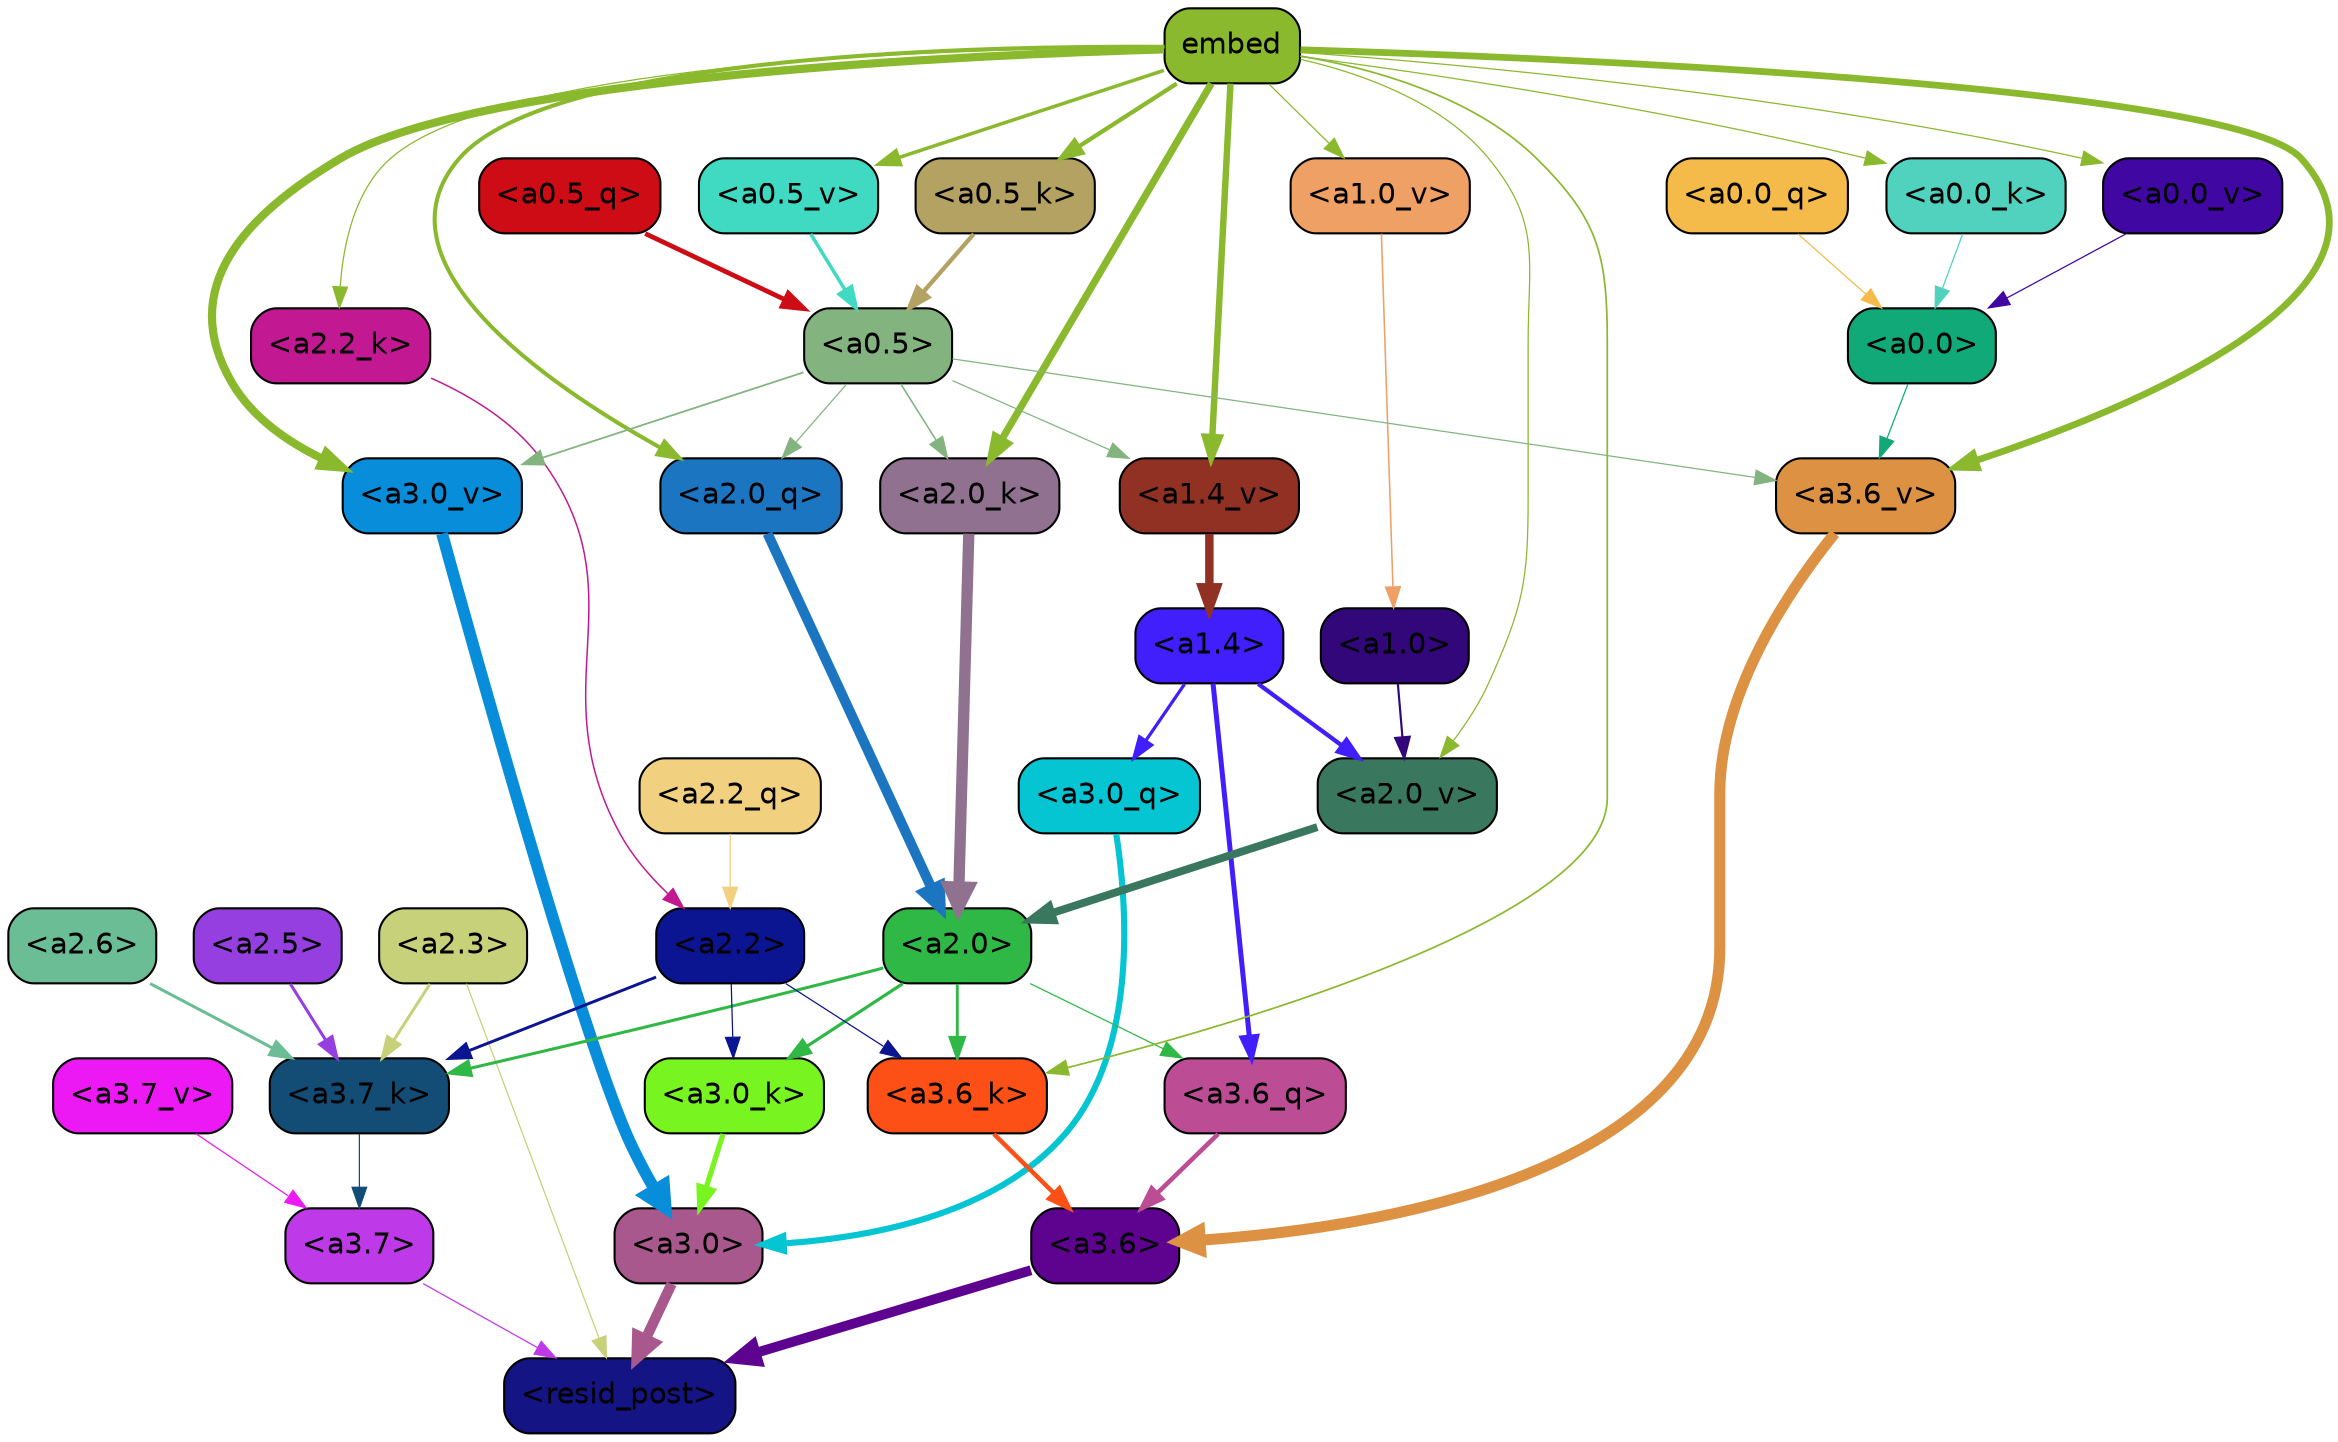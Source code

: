 strict digraph "" {
	graph [bgcolor=transparent,
		layout=dot,
		overlap=false,
		splines=true
	];
	"<a3.7>"	[color=black,
		fillcolor="#be39e8",
		fontname=Helvetica,
		shape=box,
		style="filled, rounded"];
	"<resid_post>"	[color=black,
		fillcolor="#141484",
		fontname=Helvetica,
		shape=box,
		style="filled, rounded"];
	"<a3.7>" -> "<resid_post>"	[color="#be39e8",
		penwidth=0.6];
	"<a3.6>"	[color=black,
		fillcolor="#5d0390",
		fontname=Helvetica,
		shape=box,
		style="filled, rounded"];
	"<a3.6>" -> "<resid_post>"	[color="#5d0390",
		penwidth=4.749041676521301];
	"<a3.0>"	[color=black,
		fillcolor="#a8588d",
		fontname=Helvetica,
		shape=box,
		style="filled, rounded"];
	"<a3.0>" -> "<resid_post>"	[color="#a8588d",
		penwidth=5.004215121269226];
	"<a2.3>"	[color=black,
		fillcolor="#c6d179",
		fontname=Helvetica,
		shape=box,
		style="filled, rounded"];
	"<a2.3>" -> "<resid_post>"	[color="#c6d179",
		penwidth=0.6];
	"<a3.7_k>"	[color=black,
		fillcolor="#134c75",
		fontname=Helvetica,
		shape=box,
		style="filled, rounded"];
	"<a2.3>" -> "<a3.7_k>"	[color="#c6d179",
		penwidth=1.4559586644172668];
	"<a3.6_q>"	[color=black,
		fillcolor="#bc4d95",
		fontname=Helvetica,
		shape=box,
		style="filled, rounded"];
	"<a3.6_q>" -> "<a3.6>"	[color="#bc4d95",
		penwidth=2.199681341648102];
	"<a3.0_q>"	[color=black,
		fillcolor="#05c5d2",
		fontname=Helvetica,
		shape=box,
		style="filled, rounded"];
	"<a3.0_q>" -> "<a3.0>"	[color="#05c5d2",
		penwidth=2.9459195733070374];
	"<a3.7_k>" -> "<a3.7>"	[color="#134c75",
		penwidth=0.6];
	"<a3.6_k>"	[color=black,
		fillcolor="#fc5016",
		fontname=Helvetica,
		shape=box,
		style="filled, rounded"];
	"<a3.6_k>" -> "<a3.6>"	[color="#fc5016",
		penwidth=2.13908451795578];
	"<a3.0_k>"	[color=black,
		fillcolor="#78f520",
		fontname=Helvetica,
		shape=box,
		style="filled, rounded"];
	"<a3.0_k>" -> "<a3.0>"	[color="#78f520",
		penwidth=2.520303964614868];
	"<a3.7_v>"	[color=black,
		fillcolor="#ed19f5",
		fontname=Helvetica,
		shape=box,
		style="filled, rounded"];
	"<a3.7_v>" -> "<a3.7>"	[color="#ed19f5",
		penwidth=0.6];
	"<a3.6_v>"	[color=black,
		fillcolor="#dd9143",
		fontname=Helvetica,
		shape=box,
		style="filled, rounded"];
	"<a3.6_v>" -> "<a3.6>"	[color="#dd9143",
		penwidth=5.297133803367615];
	"<a3.0_v>"	[color=black,
		fillcolor="#078dd9",
		fontname=Helvetica,
		shape=box,
		style="filled, rounded"];
	"<a3.0_v>" -> "<a3.0>"	[color="#078dd9",
		penwidth=5.680712580680847];
	"<a2.0>"	[color=black,
		fillcolor="#30b846",
		fontname=Helvetica,
		shape=box,
		style="filled, rounded"];
	"<a2.0>" -> "<a3.6_q>"	[color="#30b846",
		penwidth=0.6];
	"<a2.0>" -> "<a3.7_k>"	[color="#30b846",
		penwidth=1.4582423567771912];
	"<a2.0>" -> "<a3.6_k>"	[color="#30b846",
		penwidth=1.3792681694030762];
	"<a2.0>" -> "<a3.0_k>"	[color="#30b846",
		penwidth=1.5433646440505981];
	"<a1.4>"	[color=black,
		fillcolor="#411efc",
		fontname=Helvetica,
		shape=box,
		style="filled, rounded"];
	"<a1.4>" -> "<a3.6_q>"	[color="#411efc",
		penwidth=2.407962203025818];
	"<a1.4>" -> "<a3.0_q>"	[color="#411efc",
		penwidth=1.5490156412124634];
	"<a2.0_v>"	[color=black,
		fillcolor="#3a775f",
		fontname=Helvetica,
		shape=box,
		style="filled, rounded"];
	"<a1.4>" -> "<a2.0_v>"	[color="#411efc",
		penwidth=2.058677911758423];
	"<a2.6>"	[color=black,
		fillcolor="#6abd95",
		fontname=Helvetica,
		shape=box,
		style="filled, rounded"];
	"<a2.6>" -> "<a3.7_k>"	[color="#6abd95",
		penwidth=1.468173325061798];
	"<a2.5>"	[color=black,
		fillcolor="#963fe0",
		fontname=Helvetica,
		shape=box,
		style="filled, rounded"];
	"<a2.5>" -> "<a3.7_k>"	[color="#963fe0",
		penwidth=1.457568109035492];
	"<a2.2>"	[color=black,
		fillcolor="#0b1491",
		fontname=Helvetica,
		shape=box,
		style="filled, rounded"];
	"<a2.2>" -> "<a3.7_k>"	[color="#0b1491",
		penwidth=1.4199435114860535];
	"<a2.2>" -> "<a3.6_k>"	[color="#0b1491",
		penwidth=0.6];
	"<a2.2>" -> "<a3.0_k>"	[color="#0b1491",
		penwidth=0.6];
	embed	[color=black,
		fillcolor="#8ab92e",
		fontname=Helvetica,
		shape=box,
		style="filled, rounded"];
	embed -> "<a3.6_k>"	[color="#8ab92e",
		penwidth=0.8273519277572632];
	embed -> "<a3.6_v>"	[color="#8ab92e",
		penwidth=3.2414157912135124];
	embed -> "<a3.0_v>"	[color="#8ab92e",
		penwidth=3.929257571697235];
	"<a2.0_q>"	[color=black,
		fillcolor="#1b75c1",
		fontname=Helvetica,
		shape=box,
		style="filled, rounded"];
	embed -> "<a2.0_q>"	[color="#8ab92e",
		penwidth=1.9435837268829346];
	"<a2.2_k>"	[color=black,
		fillcolor="#c21992",
		fontname=Helvetica,
		shape=box,
		style="filled, rounded"];
	embed -> "<a2.2_k>"	[color="#8ab92e",
		penwidth=0.6];
	"<a2.0_k>"	[color=black,
		fillcolor="#907290",
		fontname=Helvetica,
		shape=box,
		style="filled, rounded"];
	embed -> "<a2.0_k>"	[color="#8ab92e",
		penwidth=3.4579111337661743];
	embed -> "<a2.0_v>"	[color="#8ab92e",
		penwidth=0.6];
	"<a1.4_v>"	[color=black,
		fillcolor="#903124",
		fontname=Helvetica,
		shape=box,
		style="filled, rounded"];
	embed -> "<a1.4_v>"	[color="#8ab92e",
		penwidth=3.0905416011810303];
	"<a1.0_v>"	[color=black,
		fillcolor="#efa065",
		fontname=Helvetica,
		shape=box,
		style="filled, rounded"];
	embed -> "<a1.0_v>"	[color="#8ab92e",
		penwidth=0.6];
	"<a0.5_k>"	[color=black,
		fillcolor="#b3a261",
		fontname=Helvetica,
		shape=box,
		style="filled, rounded"];
	embed -> "<a0.5_k>"	[color="#8ab92e",
		penwidth=2.0672929286956787];
	"<a0.0_k>"	[color=black,
		fillcolor="#51d2be",
		fontname=Helvetica,
		shape=box,
		style="filled, rounded"];
	embed -> "<a0.0_k>"	[color="#8ab92e",
		penwidth=0.6];
	"<a0.5_v>"	[color=black,
		fillcolor="#3fdac1",
		fontname=Helvetica,
		shape=box,
		style="filled, rounded"];
	embed -> "<a0.5_v>"	[color="#8ab92e",
		penwidth=1.6968016624450684];
	"<a0.0_v>"	[color=black,
		fillcolor="#4107a3",
		fontname=Helvetica,
		shape=box,
		style="filled, rounded"];
	embed -> "<a0.0_v>"	[color="#8ab92e",
		penwidth=0.6];
	"<a0.5>"	[color=black,
		fillcolor="#83b480",
		fontname=Helvetica,
		shape=box,
		style="filled, rounded"];
	"<a0.5>" -> "<a3.6_v>"	[color="#83b480",
		penwidth=0.6];
	"<a0.5>" -> "<a3.0_v>"	[color="#83b480",
		penwidth=0.8535017371177673];
	"<a0.5>" -> "<a2.0_q>"	[color="#83b480",
		penwidth=0.6];
	"<a0.5>" -> "<a2.0_k>"	[color="#83b480",
		penwidth=0.7646331787109375];
	"<a0.5>" -> "<a1.4_v>"	[color="#83b480",
		penwidth=0.6];
	"<a0.0>"	[color=black,
		fillcolor="#11a977",
		fontname=Helvetica,
		shape=box,
		style="filled, rounded"];
	"<a0.0>" -> "<a3.6_v>"	[color="#11a977",
		penwidth=0.6];
	"<a2.2_q>"	[color=black,
		fillcolor="#f1d07f",
		fontname=Helvetica,
		shape=box,
		style="filled, rounded"];
	"<a2.2_q>" -> "<a2.2>"	[color="#f1d07f",
		penwidth=0.6301735639572144];
	"<a2.0_q>" -> "<a2.0>"	[color="#1b75c1",
		penwidth=4.832814455032349];
	"<a2.2_k>" -> "<a2.2>"	[color="#c21992",
		penwidth=0.7200896441936493];
	"<a2.0_k>" -> "<a2.0>"	[color="#907290",
		penwidth=5.423068851232529];
	"<a2.0_v>" -> "<a2.0>"	[color="#3a775f",
		penwidth=3.7890332341194153];
	"<a1.0>"	[color=black,
		fillcolor="#31077a",
		fontname=Helvetica,
		shape=box,
		style="filled, rounded"];
	"<a1.0>" -> "<a2.0_v>"	[color="#31077a",
		penwidth=1.041085124015808];
	"<a1.4_v>" -> "<a1.4>"	[color="#903124",
		penwidth=4.065267086029053];
	"<a1.0_v>" -> "<a1.0>"	[color="#efa065",
		penwidth=0.7517843246459961];
	"<a0.5_q>"	[color=black,
		fillcolor="#cd0c15",
		fontname=Helvetica,
		shape=box,
		style="filled, rounded"];
	"<a0.5_q>" -> "<a0.5>"	[color="#cd0c15",
		penwidth=2.2789151668548584];
	"<a0.0_q>"	[color=black,
		fillcolor="#f4bb4b",
		fontname=Helvetica,
		shape=box,
		style="filled, rounded"];
	"<a0.0_q>" -> "<a0.0>"	[color="#f4bb4b",
		penwidth=0.6];
	"<a0.5_k>" -> "<a0.5>"	[color="#b3a261",
		penwidth=2.067288637161255];
	"<a0.0_k>" -> "<a0.0>"	[color="#51d2be",
		penwidth=0.6];
	"<a0.5_v>" -> "<a0.5>"	[color="#3fdac1",
		penwidth=1.6968014240264893];
	"<a0.0_v>" -> "<a0.0>"	[color="#4107a3",
		penwidth=0.6];
}
